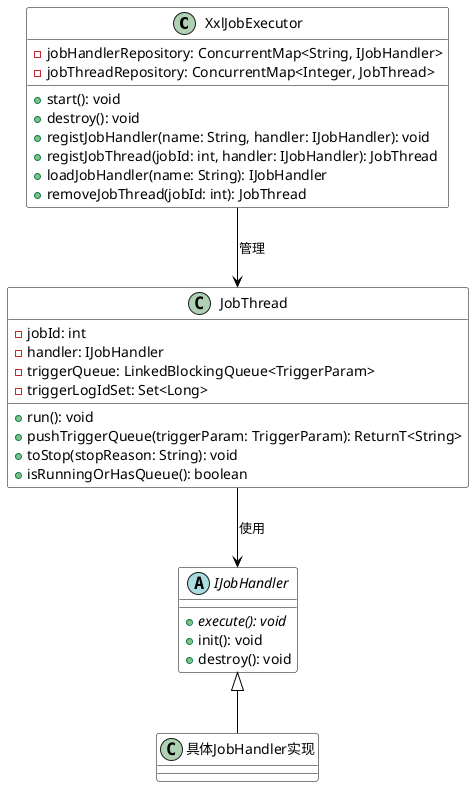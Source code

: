 @startuml xxl_job_executor_thread_relation

' 样式设置
skinparam class {
  BackgroundColor White
  ArrowColor Black
  BorderColor Black
}

class XxlJobExecutor {
  - jobHandlerRepository: ConcurrentMap<String, IJobHandler>
  - jobThreadRepository: ConcurrentMap<Integer, JobThread>
  + start(): void
  + destroy(): void
  + registJobHandler(name: String, handler: IJobHandler): void
  + registJobThread(jobId: int, handler: IJobHandler): JobThread
  + loadJobHandler(name: String): IJobHandler
  + removeJobThread(jobId: int): JobThread
}

class JobThread {
  - jobId: int
  - handler: IJobHandler
  - triggerQueue: LinkedBlockingQueue<TriggerParam>
  - triggerLogIdSet: Set<Long>
  + run(): void
  + pushTriggerQueue(triggerParam: TriggerParam): ReturnT<String>
  + toStop(stopReason: String): void
  + isRunningOrHasQueue(): boolean
}

abstract class IJobHandler {
  + {abstract} execute(): void
  + init(): void
  + destroy(): void
}

class "具体JobHandler实现" as ConcreteHandler {
}

XxlJobExecutor --> JobThread: 管理
JobThread --> IJobHandler: 使用
IJobHandler <|-- ConcreteHandler

@enduml 